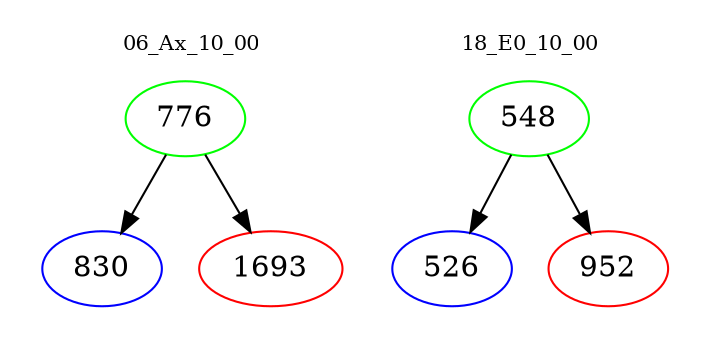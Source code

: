 digraph{
subgraph cluster_0 {
color = white
label = "06_Ax_10_00";
fontsize=10;
T0_776 [label="776", color="green"]
T0_776 -> T0_830 [color="black"]
T0_830 [label="830", color="blue"]
T0_776 -> T0_1693 [color="black"]
T0_1693 [label="1693", color="red"]
}
subgraph cluster_1 {
color = white
label = "18_E0_10_00";
fontsize=10;
T1_548 [label="548", color="green"]
T1_548 -> T1_526 [color="black"]
T1_526 [label="526", color="blue"]
T1_548 -> T1_952 [color="black"]
T1_952 [label="952", color="red"]
}
}
